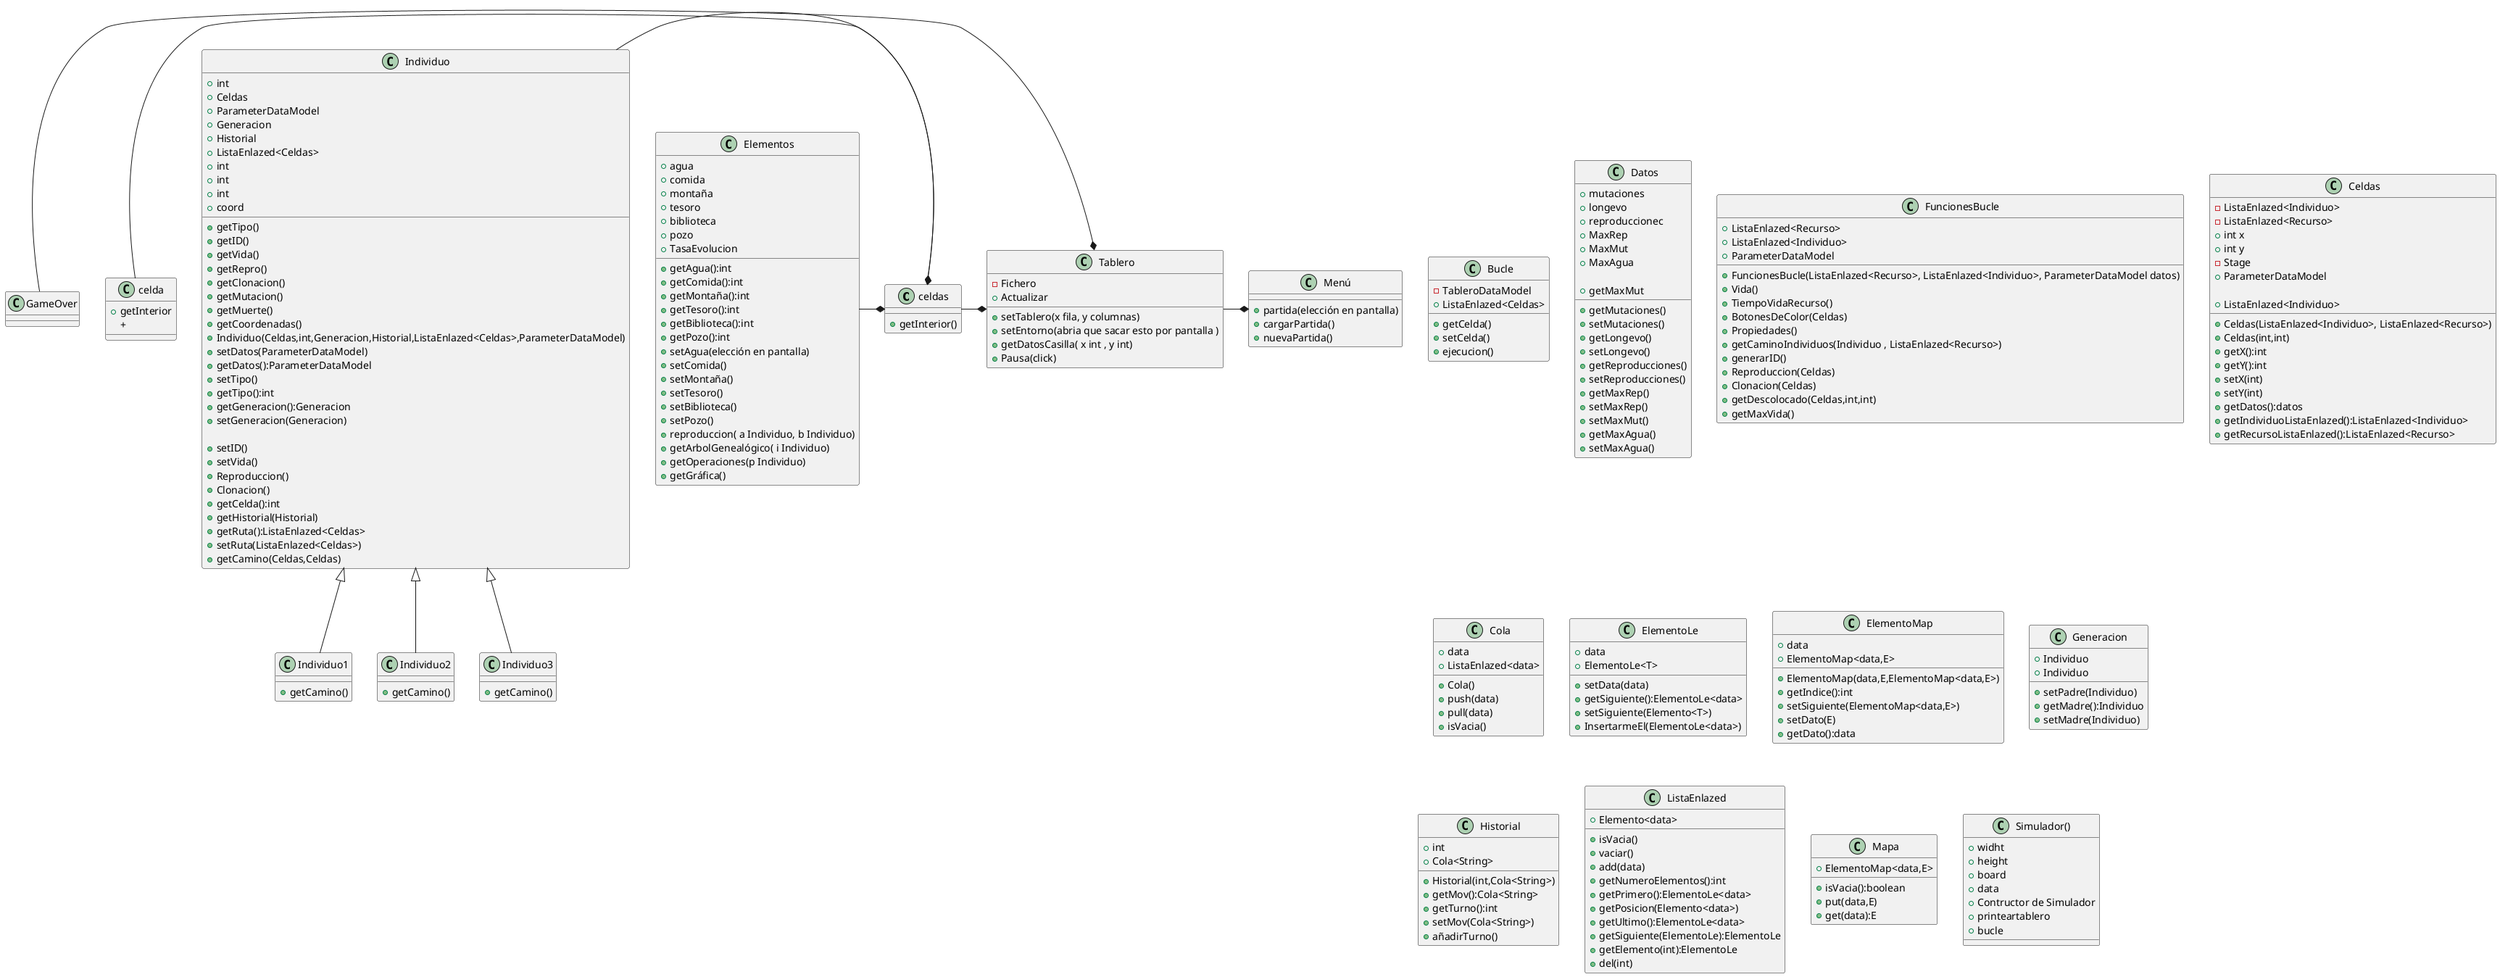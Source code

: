 @startuml
'https://plantuml.com/sequence-diagram

celdas*-left-Elementos
Tablero*-left-GameOver
Menú*-left-Tablero
celdas*-left-Individuo
celdas*-left-celda
Tablero*-left-celdas

class Menú{

+partida(elección en pantalla)
+cargarPartida()
+nuevaPartida()

}



class Tablero{
-Fichero
+setTablero(x fila, y columnas)
+setEntorno(abria que sacar esto por pantalla )
+getDatosCasilla( x int , y int)
+Pausa(click)
+Actualizar


}
class Bucle{
-TableroDataModel
+ListaEnlazed<Celdas>

+getCelda()
+setCelda()
+ejecucion()
}
class Datos{
+mutaciones
+longevo
+reproduccionec
+MaxRep
+MaxMut
+MaxAgua

+getMutaciones()
+setMutaciones()
+getLongevo()
+setLongevo()
+getReproducciones()
+setReproducciones()
+getMaxRep()
+setMaxRep()
+getMaxMut
+setMaxMut()
+getMaxAgua()
+setMaxAgua()

}
class FuncionesBucle{
+ListaEnlazed<Recurso>
+ListaEnlazed<Individuo>
+ParameterDataModel

+FuncionesBucle(ListaEnlazed<Recurso>, ListaEnlazed<Individuo>, ParameterDataModel datos)
+Vida()
+TiempoVidaRecurso()
+BotonesDeColor(Celdas)
+Propiedades()
+getCaminoIndividuos(Individuo , ListaEnlazed<Recurso>)
+generarID()
+Reproduccion(Celdas)
+Clonacion(Celdas)
+getDescolocado(Celdas,int,int)
+getMaxVida()
}
class Celdas{
-ListaEnlazed<Individuo>
-ListaEnlazed<Recurso>
+int x
+int y
-Stage
+ParameterDataModel

+Celdas(ListaEnlazed<Individuo>, ListaEnlazed<Recurso>)
+Celdas(int,int)
+getX():int
+getY():int
+setX(int)
+setY(int)
+getDatos():datos
+ListaEnlazed<Individuo>
+getIndividuoListaEnlazed():ListaEnlazed<Individuo>
+getRecursoListaEnlazed():ListaEnlazed<Recurso>
}

class Cola{
+data
+ListaEnlazed<data>

+Cola()
+push(data)
+pull(data)
+isVacia()
}
class ElementoLe{
+data
+ElementoLe<T>
+setData(data)
+getSiguiente():ElementoLe<data>
+setSiguiente(Elemento<T>)
+InsertarmeEl(ElementoLe<data>)

}
class ElementoMap{
+data
+ElementoMap<data,E>

+ElementoMap(data,E,ElementoMap<data,E>)
+getIndice():int
+setSiguiente(ElementoMap<data,E>)
+setDato(E)
+getDato():data
}
class Generacion{


+Individuo
+Individuo
+setPadre(Individuo)
+getMadre():Individuo
+setMadre(Individuo)

}
class Historial{
+int
+Cola<String>

+Historial(int,Cola<String>)
+getMov():Cola<String>
+getTurno():int
+setMov(Cola<String>)
+añadirTurno()

}
class ListaEnlazed{
+Elemento<data>
+isVacia()
+vaciar()
+add(data)
+getNumeroElementos():int
+getPrimero():ElementoLe<data>
+getPosicion(Elemento<data>)
+getUltimo():ElementoLe<data>
+getSiguiente(ElementoLe):ElementoLe
+getElemento(int):ElementoLe
+del(int)


}
class Mapa{
+ElementoMap<data,E>
+isVacia():boolean
+put(data,E)
+get(data):E


}

class Elementos{
+agua
+comida
+montaña
+tesoro
+biblioteca
+pozo
+TasaEvolucion

+getAgua():int
+getComida():int
+getMontaña():int
+getTesoro():int
+getBiblioteca():int
+getPozo():int


+setAgua(elección en pantalla)
+setComida()
+setMontaña()
+setTesoro()
+setBiblioteca()
+setPozo()


+reproduccion( a Individuo, b Individuo)
+getArbolGenealógico( i Individuo)
+getOperaciones(p Individuo)
+getGráfica()


}
class celdas{
+getInterior()

}
class celda{
+getInterior
+

}

class Individuo{
+int
+Celdas
+ParameterDataModel
+Generacion
+Historial
+ListaEnlazed<Celdas>
+int
+int
+int
+coord

+getTipo()
+getID()
+getVida()
+getRepro()
+getClonacion()
+getMutacion()
+getMuerte()
+getCoordenadas()


+Individuo(Celdas,int,Generacion,Historial,ListaEnlazed<Celdas>,ParameterDataModel)
+setDatos(ParameterDataModel)
+getDatos():ParameterDataModel
+setTipo()
+getTipo():int
+getGeneracion():Generacion
+setGeneracion(Generacion)

+setID()
+setVida()
+Reproduccion()
+Clonacion()
+getCelda():int
+getHistorial(Historial)
+getRuta():ListaEnlazed<Celdas>
+setRuta(ListaEnlazed<Celdas>)
+getCamino(Celdas,Celdas)





}

class Simulador(){
+widht
+height
+board
+data
+Contructor de Simulador
+printeartablero
+bucle

}

class Individuo1 extends Individuo{
+getCamino()
}
class Individuo2 extends Individuo{
+getCamino()
}
class Individuo3 extends Individuo{
+getCamino()
}

@enduml